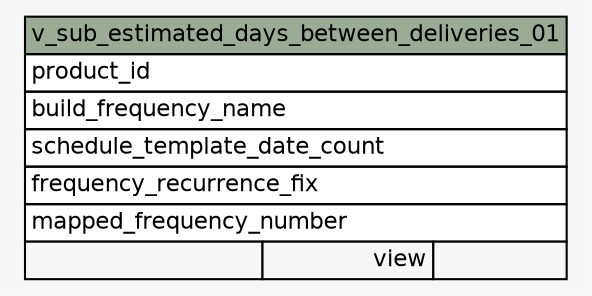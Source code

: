// dot 2.2.1 on Windows 10 10.0
// SchemaSpy rev 590
digraph "v_sub_estimated_days_between_deliveries_01" {
  graph [
    rankdir="RL"
    bgcolor="#f7f7f7"
    nodesep="0.18"
    ranksep="0.46"
    fontname="Helvetica"
    fontsize="11"
  ];
  node [
    fontname="Helvetica"
    fontsize="11"
    shape="plaintext"
  ];
  edge [
    arrowsize="0.8"
  ];
  "v_sub_estimated_days_between_deliveries_01" [
    label=<
    <TABLE BORDER="0" CELLBORDER="1" CELLSPACING="0" BGCOLOR="#ffffff">
      <TR><TD COLSPAN="3" BGCOLOR="#9bab96" ALIGN="CENTER">v_sub_estimated_days_between_deliveries_01</TD></TR>
      <TR><TD PORT="product_id" COLSPAN="3" ALIGN="LEFT">product_id</TD></TR>
      <TR><TD PORT="build_frequency_name" COLSPAN="3" ALIGN="LEFT">build_frequency_name</TD></TR>
      <TR><TD PORT="schedule_template_date_count" COLSPAN="3" ALIGN="LEFT">schedule_template_date_count</TD></TR>
      <TR><TD PORT="frequency_recurrence_fix" COLSPAN="3" ALIGN="LEFT">frequency_recurrence_fix</TD></TR>
      <TR><TD PORT="mapped_frequency_number" COLSPAN="3" ALIGN="LEFT">mapped_frequency_number</TD></TR>
      <TR><TD ALIGN="LEFT" BGCOLOR="#f7f7f7">  </TD><TD ALIGN="RIGHT" BGCOLOR="#f7f7f7">view</TD><TD ALIGN="RIGHT" BGCOLOR="#f7f7f7">  </TD></TR>
    </TABLE>>
    URL="tables/v_sub_estimated_days_between_deliveries_01.html"
    tooltip="v_sub_estimated_days_between_deliveries_01"
  ];
}
